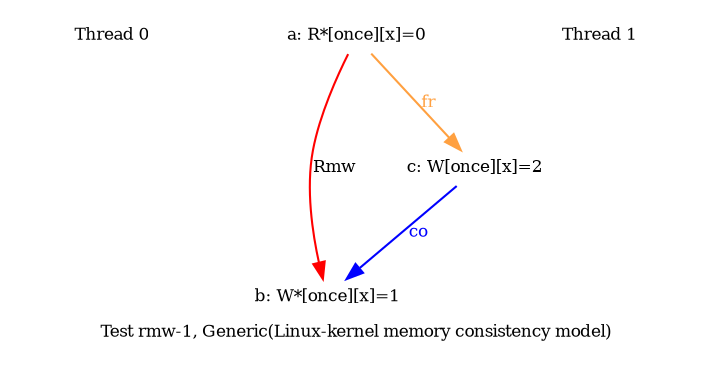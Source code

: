 digraph G {

splines=spline;
pad="0.100000";

/* legend */
fontsize=8;
label="Test rmw-1, Generic(Linux-kernel memory consistency model)";


/* the unlocked events */
proc0_label_node [shape=none, fontsize=8, label="Thread 0", pos="1.000000,2.925000!", fixedsize=true, width=1.300000, height=0.281250]
eiid0 [label="a: R*[once][x]=0", shape="none", fontsize=8, pos="0.250000,2.587500!", fixedsize="false", height="0.111111", width="1.444444"];
eiid1 [label="b: W*[once][x]=1", shape="none", fontsize=8, pos="1.000000,1.125000!", fixedsize="false", height="0.111111", width="1.444444"];
proc1_label_node [shape=none, fontsize=8, label="Thread 1", pos="3.000000,2.925000!", fixedsize=true, width=1.300000, height=0.281250]
eiid2 [label="c: W[once][x]=2", shape="none", fontsize=8, pos="3.000000,2.250000!", fixedsize="false", height="0.111111", width="1.333333"];


/* the poi edges */
/* the rfmap edges */


/* The viewed-before edges */
eiid0 -> eiid1 [label="Rmw", color="red", fontcolor="#000000", fontsize=8, arrowsize="0.800000"];
eiid0 -> eiid2 [label="fr", color="#ffa040", fontcolor="#ffa040", fontsize=8, arrowsize="0.800000"];
eiid2 -> eiid1 [label="co", fontsize=8, arrowsize="0.800000", color="blue", fontcolor="blue"];
}
